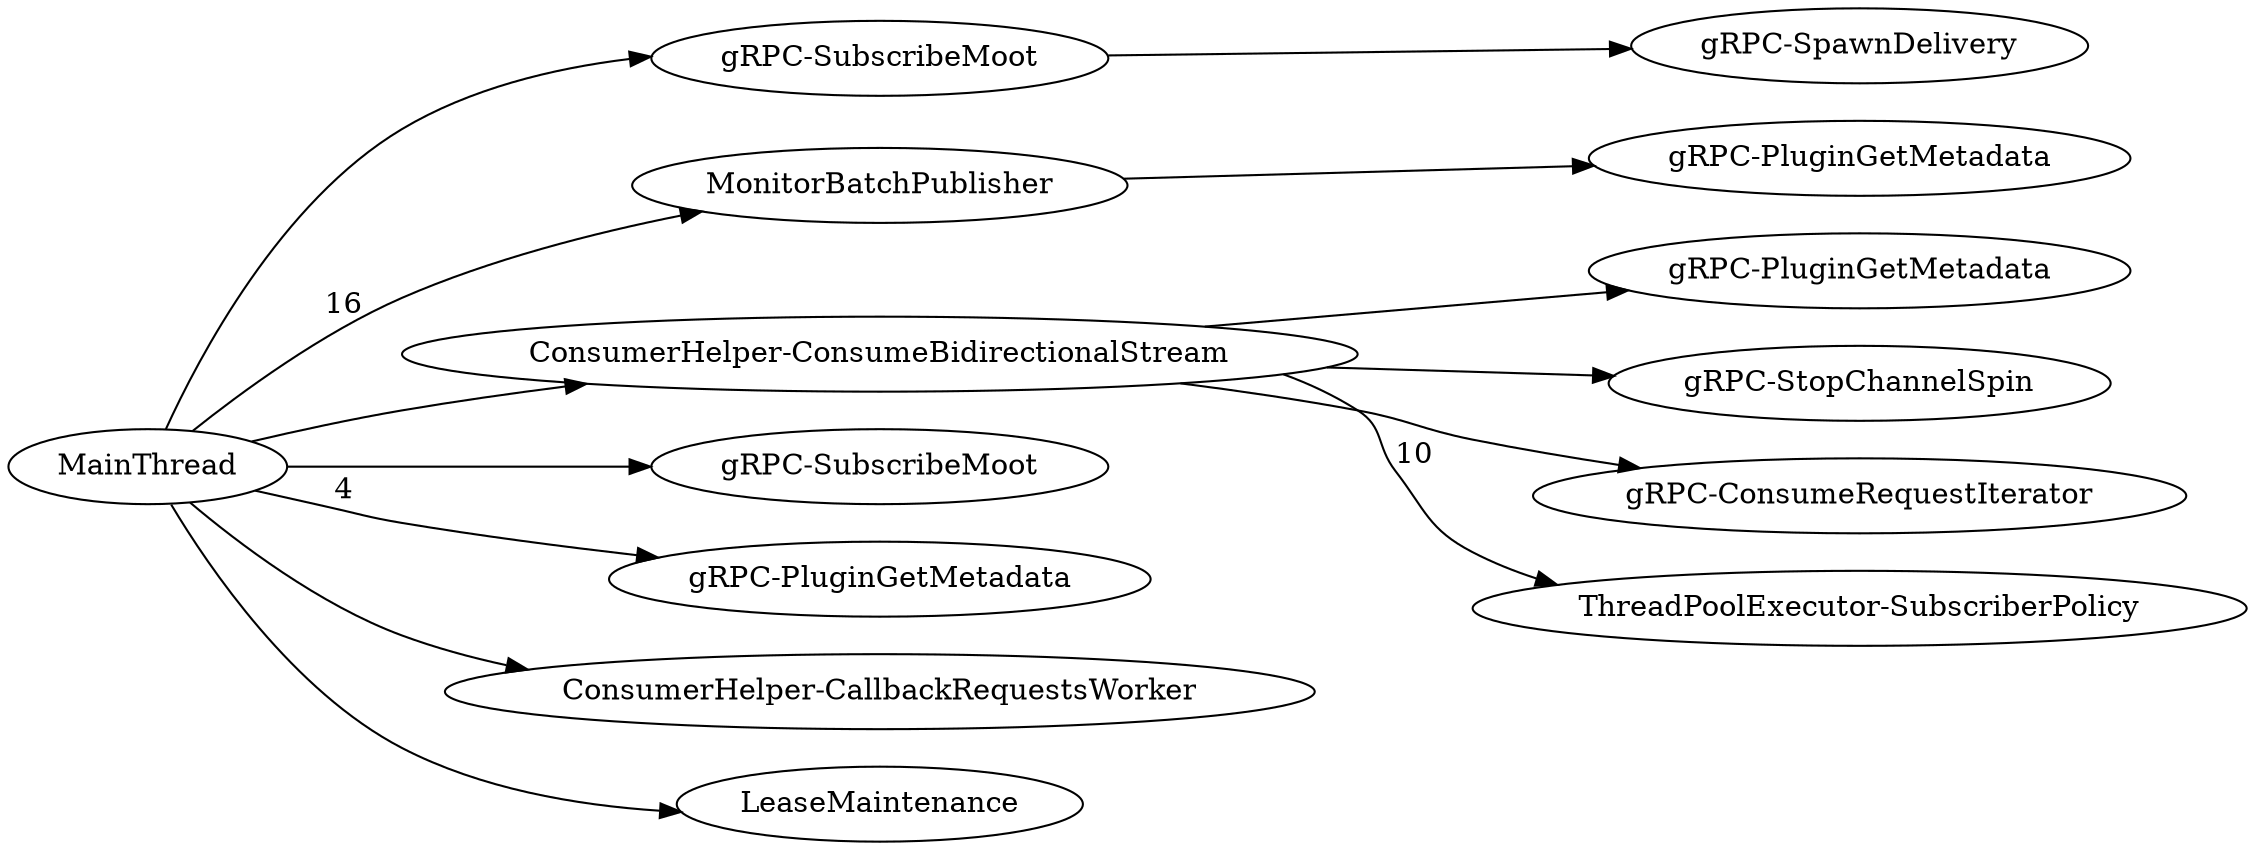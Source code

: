 digraph G {
rankdir=LR;
subgraph  {
}

subgraph  {
subgraph  {
}

"Thread-gRPC-SubscribeMoot+" -> "Thread-gRPC-SpawnDelivery";
}

subgraph  {
}

subgraph  {
subgraph  {
}

"Thread-MonitorBatchPublisher" -> "Thread-gRPC-PluginGetMetadata++";
}

subgraph  {
}

subgraph  {
subgraph  {
}

subgraph  {
}

subgraph  {
}

subgraph  {
}

"Thread-ConsumerHelper-ConsumeBidirectionalStream" -> "Thread-gRPC-PluginGetMetadata++++++++++++++++++";
"Thread-ConsumerHelper-ConsumeBidirectionalStream" -> "Thread-gRPC-StopChannelSpin";
"Thread-ConsumerHelper-ConsumeBidirectionalStream" -> "Thread-gRPC-ConsumeRequestIterator";
"Thread-ConsumerHelper-ConsumeBidirectionalStream" -> "ThreadPoolExecutor-SubscriberPolicy"  [label=10];
}

subgraph  {
}

MainThread -> "Thread-gRPC-SubscribeMoot";
MainThread -> "Thread-gRPC-SubscribeMoot+";
MainThread -> "Thread-gRPC-PluginGetMetadata"  [label=4];
MainThread -> "Thread-MonitorBatchPublisher"  [label=16];
MainThread -> "Thread-ConsumerHelper-CallbackRequestsWorker";
MainThread -> "Thread-ConsumerHelper-ConsumeBidirectionalStream";
MainThread -> "Thread-LeaseMaintenance";
"Thread-gRPC-SubscribeMoot+" [label="gRPC-SubscribeMoot"];
"Thread-ConsumerHelper-CallbackRequestsWorker" [label="ConsumerHelper-CallbackRequestsWorker"];
"Thread-gRPC-PluginGetMetadata" [label="gRPC-PluginGetMetadata"];
"Thread-LeaseMaintenance" [label=LeaseMaintenance];
"Thread-gRPC-SubscribeMoot" [label="gRPC-SubscribeMoot"];
"Thread-MonitorBatchPublisher" [label=MonitorBatchPublisher];
"Thread-gRPC-SpawnDelivery" [label="gRPC-SpawnDelivery"];
"Thread-gRPC-PluginGetMetadata++++++++++++++++++" [label="gRPC-PluginGetMetadata"];
"Thread-gRPC-PluginGetMetadata++" [label="gRPC-PluginGetMetadata"];
"Thread-gRPC-StopChannelSpin" [label="gRPC-StopChannelSpin"];
"Thread-gRPC-ConsumeRequestIterator" [label="gRPC-ConsumeRequestIterator"];
"Thread-ConsumerHelper-ConsumeBidirectionalStream" [label="ConsumerHelper-ConsumeBidirectionalStream"];
}
